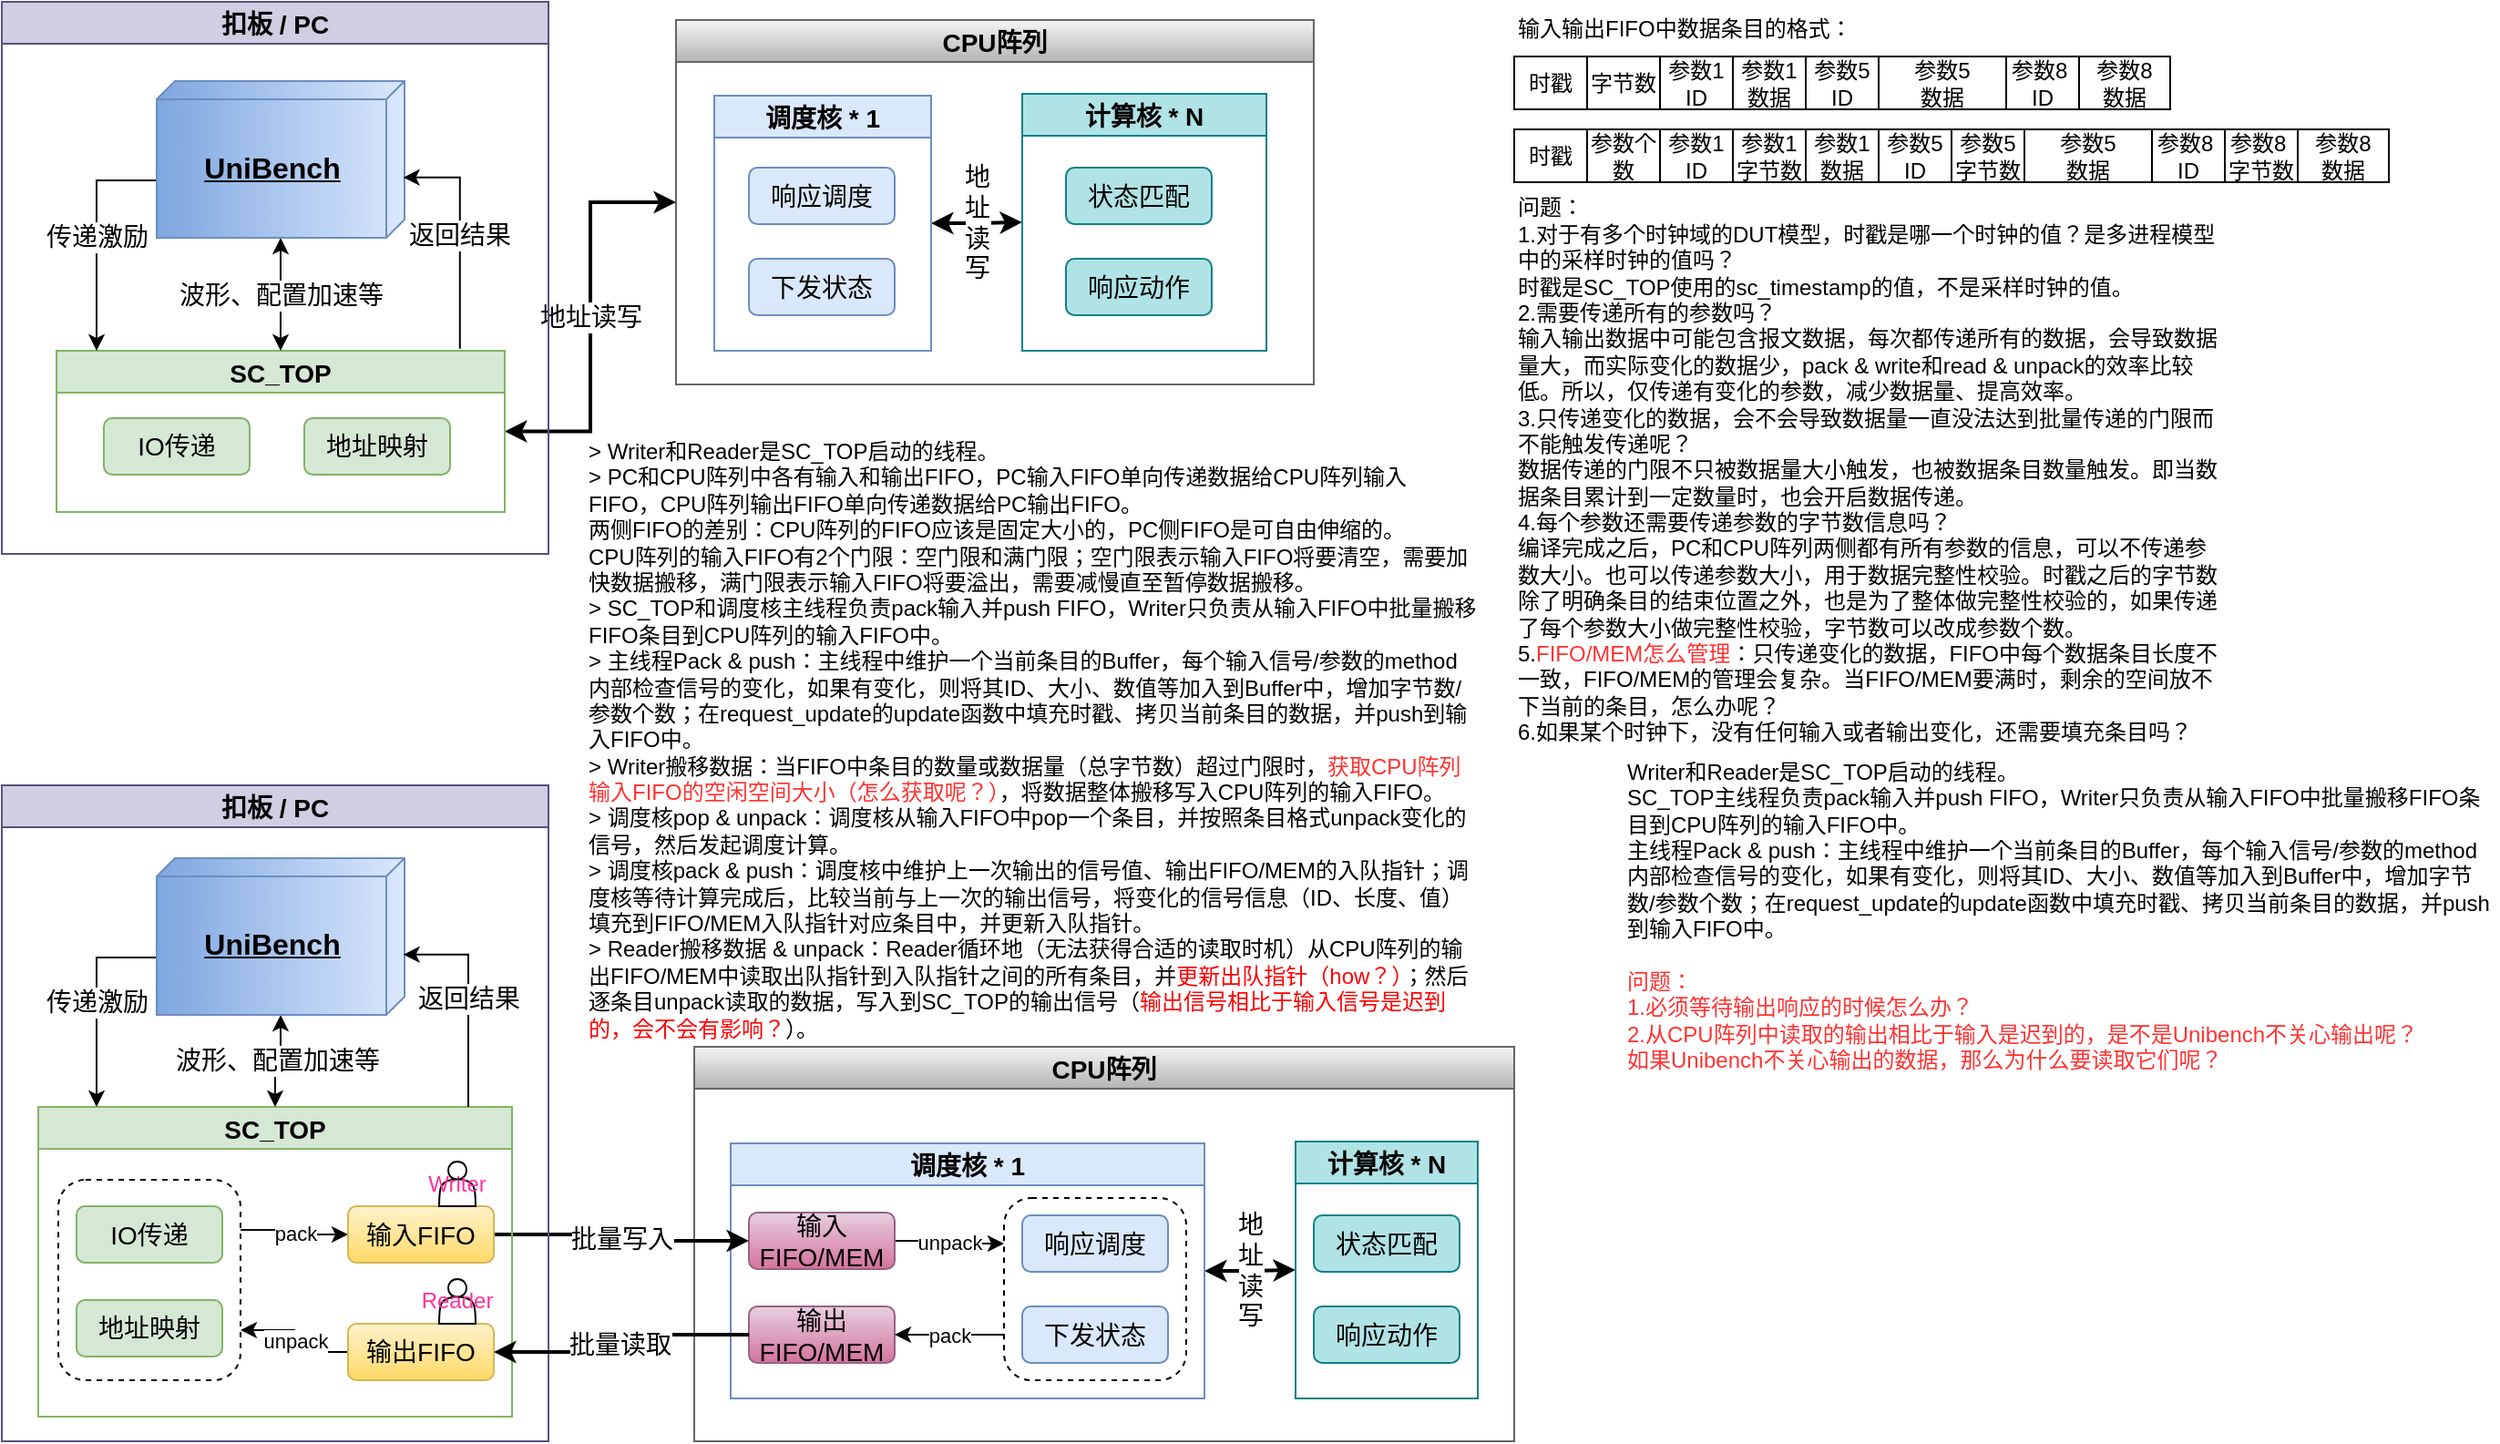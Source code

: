 <mxfile version="24.0.4" type="github">
  <diagram name="第 1 页" id="bzBQHWBgV5mlvqt9g90e">
    <mxGraphModel dx="819" dy="-401" grid="1" gridSize="10" guides="1" tooltips="1" connect="1" arrows="1" fold="1" page="1" pageScale="1" pageWidth="1169" pageHeight="827" math="0" shadow="0">
      <root>
        <mxCell id="0" />
        <mxCell id="1" parent="0" />
        <mxCell id="LjgOpnGmxGzKYRoascXe-18" value="CPU阵列" style="swimlane;fontSize=14;fillColor=#f5f5f5;strokeColor=#666666;gradientColor=#b3b3b3;" vertex="1" parent="1">
          <mxGeometry x="390" y="850" width="350" height="200" as="geometry" />
        </mxCell>
        <mxCell id="LjgOpnGmxGzKYRoascXe-19" value="地&lt;br&gt;址&lt;br&gt;读&lt;br&gt;写" style="edgeStyle=orthogonalEdgeStyle;rounded=0;orthogonalLoop=1;jettySize=auto;html=1;exitX=1;exitY=0.5;exitDx=0;exitDy=0;entryX=0;entryY=0.5;entryDx=0;entryDy=0;strokeWidth=2;fontSize=14;startArrow=classic;startFill=1;" edge="1" parent="LjgOpnGmxGzKYRoascXe-18" source="LjgOpnGmxGzKYRoascXe-20" target="LjgOpnGmxGzKYRoascXe-42">
          <mxGeometry relative="1" as="geometry" />
        </mxCell>
        <mxCell id="LjgOpnGmxGzKYRoascXe-20" value="调度核 * 1" style="swimlane;fontSize=14;fillColor=#dae8fc;strokeColor=#6c8ebf;" vertex="1" parent="LjgOpnGmxGzKYRoascXe-18">
          <mxGeometry x="21" y="41.5" width="119" height="140" as="geometry" />
        </mxCell>
        <mxCell id="LjgOpnGmxGzKYRoascXe-97" value="响应调度" style="rounded=1;whiteSpace=wrap;html=1;fontSize=14;fillColor=#dae8fc;strokeColor=#6c8ebf;" vertex="1" parent="LjgOpnGmxGzKYRoascXe-20">
          <mxGeometry x="19" y="39.5" width="80" height="31" as="geometry" />
        </mxCell>
        <mxCell id="LjgOpnGmxGzKYRoascXe-98" value="下发状态" style="rounded=1;whiteSpace=wrap;html=1;fontSize=14;fillColor=#dae8fc;strokeColor=#6c8ebf;" vertex="1" parent="LjgOpnGmxGzKYRoascXe-20">
          <mxGeometry x="19" y="89.5" width="80" height="31" as="geometry" />
        </mxCell>
        <mxCell id="LjgOpnGmxGzKYRoascXe-42" value="计算核 * N" style="swimlane;fontSize=14;fillColor=#b0e3e6;strokeColor=#0e8088;" vertex="1" parent="LjgOpnGmxGzKYRoascXe-18">
          <mxGeometry x="190" y="40.5" width="134" height="141" as="geometry" />
        </mxCell>
        <mxCell id="LjgOpnGmxGzKYRoascXe-99" value="状态匹配" style="rounded=1;whiteSpace=wrap;html=1;fontSize=14;fillColor=#b0e3e6;strokeColor=#0e8088;" vertex="1" parent="LjgOpnGmxGzKYRoascXe-42">
          <mxGeometry x="24" y="40.5" width="80" height="31" as="geometry" />
        </mxCell>
        <mxCell id="LjgOpnGmxGzKYRoascXe-100" value="响应动作" style="rounded=1;whiteSpace=wrap;html=1;fontSize=14;fillColor=#b0e3e6;strokeColor=#0e8088;" vertex="1" parent="LjgOpnGmxGzKYRoascXe-42">
          <mxGeometry x="24" y="90.5" width="80" height="31" as="geometry" />
        </mxCell>
        <mxCell id="LjgOpnGmxGzKYRoascXe-64" value="地址读写" style="edgeStyle=orthogonalEdgeStyle;rounded=0;orthogonalLoop=1;jettySize=auto;html=1;exitX=1;exitY=0.5;exitDx=0;exitDy=0;fontSize=14;startArrow=classic;startFill=1;strokeWidth=2;entryX=0;entryY=0.5;entryDx=0;entryDy=0;" edge="1" parent="1" source="LjgOpnGmxGzKYRoascXe-66" target="LjgOpnGmxGzKYRoascXe-18">
          <mxGeometry x="0.002" relative="1" as="geometry">
            <mxPoint x="265" y="1140" as="sourcePoint" />
            <mxPoint x="570" y="927" as="targetPoint" />
            <mxPoint as="offset" />
          </mxGeometry>
        </mxCell>
        <mxCell id="LjgOpnGmxGzKYRoascXe-65" value="扣板 / PC" style="swimlane;fontSize=14;fillColor=#d0cee2;strokeColor=#56517e;" vertex="1" parent="1">
          <mxGeometry x="20" y="840" width="300" height="303" as="geometry" />
        </mxCell>
        <mxCell id="LjgOpnGmxGzKYRoascXe-66" value="SC_TOP" style="swimlane;fontSize=14;fillColor=#d5e8d4;strokeColor=#82b366;" vertex="1" parent="LjgOpnGmxGzKYRoascXe-65">
          <mxGeometry x="30" y="191.5" width="246" height="88.5" as="geometry" />
        </mxCell>
        <mxCell id="LjgOpnGmxGzKYRoascXe-90" value="地址映射" style="rounded=1;whiteSpace=wrap;html=1;fontSize=14;fillColor=#d5e8d4;strokeColor=#82b366;" vertex="1" parent="LjgOpnGmxGzKYRoascXe-66">
          <mxGeometry x="136" y="37" width="80" height="31" as="geometry" />
        </mxCell>
        <mxCell id="LjgOpnGmxGzKYRoascXe-91" value="IO传递" style="rounded=1;whiteSpace=wrap;html=1;fontSize=14;fillColor=#d5e8d4;strokeColor=#82b366;" vertex="1" parent="LjgOpnGmxGzKYRoascXe-66">
          <mxGeometry x="26" y="37" width="80" height="31" as="geometry" />
        </mxCell>
        <mxCell id="LjgOpnGmxGzKYRoascXe-93" value="传递激励" style="edgeStyle=orthogonalEdgeStyle;rounded=0;orthogonalLoop=1;jettySize=auto;html=1;fontSize=14;startArrow=none;startFill=0;" edge="1" parent="LjgOpnGmxGzKYRoascXe-65" source="LjgOpnGmxGzKYRoascXe-95" target="LjgOpnGmxGzKYRoascXe-66">
          <mxGeometry relative="1" as="geometry">
            <Array as="points">
              <mxPoint x="52" y="98" />
            </Array>
          </mxGeometry>
        </mxCell>
        <mxCell id="LjgOpnGmxGzKYRoascXe-94" value="波形、配置加速等" style="edgeStyle=orthogonalEdgeStyle;rounded=0;orthogonalLoop=1;jettySize=auto;html=1;strokeWidth=1;fontSize=14;startArrow=classic;startFill=1;" edge="1" parent="LjgOpnGmxGzKYRoascXe-65" source="LjgOpnGmxGzKYRoascXe-95" target="LjgOpnGmxGzKYRoascXe-66">
          <mxGeometry relative="1" as="geometry" />
        </mxCell>
        <mxCell id="LjgOpnGmxGzKYRoascXe-95" value="UniBench" style="verticalAlign=middle;align=center;spacingTop=8;spacingLeft=2;spacingRight=12;shape=cube;size=10;direction=south;fontStyle=5;html=1;fontSize=16;fillColor=#dae8fc;gradientColor=#7ea6e0;strokeColor=#6c8ebf;" vertex="1" parent="LjgOpnGmxGzKYRoascXe-65">
          <mxGeometry x="85" y="43.5" width="136" height="86" as="geometry" />
        </mxCell>
        <mxCell id="LjgOpnGmxGzKYRoascXe-96" value="返回结果" style="edgeStyle=orthogonalEdgeStyle;rounded=0;orthogonalLoop=1;jettySize=auto;html=1;fontSize=14;startArrow=none;startFill=0;exitX=0.9;exitY=-0.013;exitDx=0;exitDy=0;entryX=0.615;entryY=0.005;entryDx=0;entryDy=0;entryPerimeter=0;exitPerimeter=0;" edge="1" parent="LjgOpnGmxGzKYRoascXe-65" source="LjgOpnGmxGzKYRoascXe-66" target="LjgOpnGmxGzKYRoascXe-95">
          <mxGeometry relative="1" as="geometry">
            <mxPoint x="451" y="112.5" as="sourcePoint" />
            <mxPoint x="59.0" y="198.5" as="targetPoint" />
          </mxGeometry>
        </mxCell>
        <mxCell id="LjgOpnGmxGzKYRoascXe-118" value="CPU阵列" style="swimlane;fontSize=14;fillColor=#f5f5f5;strokeColor=#666666;gradientColor=#b3b3b3;" vertex="1" parent="1">
          <mxGeometry x="400" y="1413.5" width="450" height="216.5" as="geometry" />
        </mxCell>
        <mxCell id="LjgOpnGmxGzKYRoascXe-119" value="地&lt;br&gt;址&lt;br&gt;读&lt;br&gt;写" style="edgeStyle=orthogonalEdgeStyle;rounded=0;orthogonalLoop=1;jettySize=auto;html=1;exitX=1;exitY=0.5;exitDx=0;exitDy=0;entryX=0;entryY=0.5;entryDx=0;entryDy=0;strokeWidth=2;fontSize=14;startArrow=classic;startFill=1;" edge="1" parent="LjgOpnGmxGzKYRoascXe-118" source="LjgOpnGmxGzKYRoascXe-120" target="LjgOpnGmxGzKYRoascXe-123">
          <mxGeometry relative="1" as="geometry" />
        </mxCell>
        <mxCell id="LjgOpnGmxGzKYRoascXe-120" value="调度核 * 1" style="swimlane;fontSize=14;fillColor=#dae8fc;strokeColor=#6c8ebf;" vertex="1" parent="LjgOpnGmxGzKYRoascXe-118">
          <mxGeometry x="20" y="53" width="260" height="140" as="geometry" />
        </mxCell>
        <mxCell id="LjgOpnGmxGzKYRoascXe-121" value="响应调度" style="rounded=1;whiteSpace=wrap;html=1;fontSize=14;fillColor=#dae8fc;strokeColor=#6c8ebf;" vertex="1" parent="LjgOpnGmxGzKYRoascXe-120">
          <mxGeometry x="160" y="39.5" width="80" height="31" as="geometry" />
        </mxCell>
        <mxCell id="LjgOpnGmxGzKYRoascXe-122" value="下发状态" style="rounded=1;whiteSpace=wrap;html=1;fontSize=14;fillColor=#dae8fc;strokeColor=#6c8ebf;" vertex="1" parent="LjgOpnGmxGzKYRoascXe-120">
          <mxGeometry x="160" y="89.5" width="80" height="31" as="geometry" />
        </mxCell>
        <mxCell id="LjgOpnGmxGzKYRoascXe-191" value="unpack" style="edgeStyle=orthogonalEdgeStyle;rounded=0;orthogonalLoop=1;jettySize=auto;html=1;exitX=1;exitY=0.5;exitDx=0;exitDy=0;entryX=0;entryY=0.25;entryDx=0;entryDy=0;" edge="1" parent="LjgOpnGmxGzKYRoascXe-120" source="LjgOpnGmxGzKYRoascXe-137" target="LjgOpnGmxGzKYRoascXe-188">
          <mxGeometry relative="1" as="geometry" />
        </mxCell>
        <mxCell id="LjgOpnGmxGzKYRoascXe-137" value="输入FIFO/MEM" style="rounded=1;whiteSpace=wrap;html=1;fontSize=14;fillColor=#e6d0de;strokeColor=#996185;gradientColor=#d5739d;" vertex="1" parent="LjgOpnGmxGzKYRoascXe-120">
          <mxGeometry x="10" y="38" width="80" height="31" as="geometry" />
        </mxCell>
        <mxCell id="LjgOpnGmxGzKYRoascXe-138" value="输出FIFO/MEM" style="rounded=1;whiteSpace=wrap;html=1;fontSize=14;fillColor=#e6d0de;strokeColor=#996185;gradientColor=#d5739d;" vertex="1" parent="LjgOpnGmxGzKYRoascXe-120">
          <mxGeometry x="10" y="89.5" width="80" height="31" as="geometry" />
        </mxCell>
        <mxCell id="LjgOpnGmxGzKYRoascXe-192" value="pack" style="edgeStyle=orthogonalEdgeStyle;rounded=0;orthogonalLoop=1;jettySize=auto;html=1;exitX=0;exitY=0.75;exitDx=0;exitDy=0;entryX=1;entryY=0.5;entryDx=0;entryDy=0;" edge="1" parent="LjgOpnGmxGzKYRoascXe-120" source="LjgOpnGmxGzKYRoascXe-188" target="LjgOpnGmxGzKYRoascXe-138">
          <mxGeometry relative="1" as="geometry" />
        </mxCell>
        <mxCell id="LjgOpnGmxGzKYRoascXe-188" value="" style="rounded=1;whiteSpace=wrap;html=1;fillColor=none;dashed=1;" vertex="1" parent="LjgOpnGmxGzKYRoascXe-120">
          <mxGeometry x="150" y="30" width="100" height="100" as="geometry" />
        </mxCell>
        <mxCell id="LjgOpnGmxGzKYRoascXe-123" value="计算核 * N" style="swimlane;fontSize=14;fillColor=#b0e3e6;strokeColor=#0e8088;" vertex="1" parent="LjgOpnGmxGzKYRoascXe-118">
          <mxGeometry x="330" y="52" width="100" height="141" as="geometry" />
        </mxCell>
        <mxCell id="LjgOpnGmxGzKYRoascXe-124" value="状态匹配" style="rounded=1;whiteSpace=wrap;html=1;fontSize=14;fillColor=#b0e3e6;strokeColor=#0e8088;" vertex="1" parent="LjgOpnGmxGzKYRoascXe-123">
          <mxGeometry x="10" y="40.5" width="80" height="31" as="geometry" />
        </mxCell>
        <mxCell id="LjgOpnGmxGzKYRoascXe-125" value="响应动作" style="rounded=1;whiteSpace=wrap;html=1;fontSize=14;fillColor=#b0e3e6;strokeColor=#0e8088;" vertex="1" parent="LjgOpnGmxGzKYRoascXe-123">
          <mxGeometry x="10" y="90.5" width="80" height="31" as="geometry" />
        </mxCell>
        <mxCell id="LjgOpnGmxGzKYRoascXe-126" value="批量写入" style="edgeStyle=orthogonalEdgeStyle;rounded=0;orthogonalLoop=1;jettySize=auto;html=1;exitX=1;exitY=0.5;exitDx=0;exitDy=0;fontSize=14;startArrow=none;startFill=0;strokeWidth=2;entryX=0;entryY=0.5;entryDx=0;entryDy=0;" edge="1" parent="1" source="LjgOpnGmxGzKYRoascXe-135" target="LjgOpnGmxGzKYRoascXe-137">
          <mxGeometry x="0.002" relative="1" as="geometry">
            <mxPoint x="265" y="1580" as="sourcePoint" />
            <mxPoint x="570" y="1367" as="targetPoint" />
            <mxPoint as="offset" />
          </mxGeometry>
        </mxCell>
        <mxCell id="LjgOpnGmxGzKYRoascXe-127" value="扣板 / PC" style="swimlane;fontSize=14;fillColor=#d0cee2;strokeColor=#56517e;" vertex="1" parent="1">
          <mxGeometry x="20" y="1270" width="300" height="360" as="geometry" />
        </mxCell>
        <mxCell id="LjgOpnGmxGzKYRoascXe-128" value="SC_TOP" style="swimlane;fontSize=14;fillColor=#d5e8d4;strokeColor=#82b366;" vertex="1" parent="LjgOpnGmxGzKYRoascXe-127">
          <mxGeometry x="20" y="176.5" width="260" height="170" as="geometry" />
        </mxCell>
        <mxCell id="LjgOpnGmxGzKYRoascXe-129" value="地址映射" style="rounded=1;whiteSpace=wrap;html=1;fontSize=14;fillColor=#d5e8d4;strokeColor=#82b366;" vertex="1" parent="LjgOpnGmxGzKYRoascXe-128">
          <mxGeometry x="21" y="106" width="80" height="31" as="geometry" />
        </mxCell>
        <mxCell id="LjgOpnGmxGzKYRoascXe-144" value="pack" style="edgeStyle=orthogonalEdgeStyle;rounded=0;orthogonalLoop=1;jettySize=auto;html=1;exitX=1;exitY=0.25;exitDx=0;exitDy=0;" edge="1" parent="LjgOpnGmxGzKYRoascXe-128" source="LjgOpnGmxGzKYRoascXe-145" target="LjgOpnGmxGzKYRoascXe-135">
          <mxGeometry relative="1" as="geometry" />
        </mxCell>
        <mxCell id="LjgOpnGmxGzKYRoascXe-130" value="IO传递" style="rounded=1;whiteSpace=wrap;html=1;fontSize=14;fillColor=#d5e8d4;strokeColor=#82b366;" vertex="1" parent="LjgOpnGmxGzKYRoascXe-128">
          <mxGeometry x="21" y="54.5" width="80" height="31" as="geometry" />
        </mxCell>
        <mxCell id="LjgOpnGmxGzKYRoascXe-135" value="输入FIFO" style="rounded=1;whiteSpace=wrap;html=1;fontSize=14;fillColor=#fff2cc;strokeColor=#d6b656;gradientColor=#ffd966;" vertex="1" parent="LjgOpnGmxGzKYRoascXe-128">
          <mxGeometry x="170" y="54.5" width="80" height="31" as="geometry" />
        </mxCell>
        <mxCell id="LjgOpnGmxGzKYRoascXe-146" value="unpack" style="edgeStyle=orthogonalEdgeStyle;rounded=0;orthogonalLoop=1;jettySize=auto;html=1;entryX=1;entryY=0.75;entryDx=0;entryDy=0;" edge="1" parent="LjgOpnGmxGzKYRoascXe-128" source="LjgOpnGmxGzKYRoascXe-136" target="LjgOpnGmxGzKYRoascXe-145">
          <mxGeometry relative="1" as="geometry" />
        </mxCell>
        <mxCell id="LjgOpnGmxGzKYRoascXe-136" value="输出FIFO" style="rounded=1;whiteSpace=wrap;html=1;fontSize=14;fillColor=#fff2cc;strokeColor=#d6b656;gradientColor=#ffd966;" vertex="1" parent="LjgOpnGmxGzKYRoascXe-128">
          <mxGeometry x="170" y="119" width="80" height="31" as="geometry" />
        </mxCell>
        <mxCell id="LjgOpnGmxGzKYRoascXe-145" value="" style="rounded=1;whiteSpace=wrap;html=1;fillColor=none;dashed=1;" vertex="1" parent="LjgOpnGmxGzKYRoascXe-128">
          <mxGeometry x="11" y="40" width="100" height="110" as="geometry" />
        </mxCell>
        <mxCell id="LjgOpnGmxGzKYRoascXe-147" value="Writer" style="shape=actor;whiteSpace=wrap;html=1;fontColor=#FF3399;labelBackgroundColor=none;labelBorderColor=none;" vertex="1" parent="LjgOpnGmxGzKYRoascXe-128">
          <mxGeometry x="220" y="30" width="20" height="24.5" as="geometry" />
        </mxCell>
        <mxCell id="LjgOpnGmxGzKYRoascXe-148" value="Reader" style="shape=actor;whiteSpace=wrap;html=1;fontColor=#FF3399;labelBackgroundColor=none;labelBorderColor=none;" vertex="1" parent="LjgOpnGmxGzKYRoascXe-128">
          <mxGeometry x="220" y="94.5" width="20" height="24.5" as="geometry" />
        </mxCell>
        <mxCell id="LjgOpnGmxGzKYRoascXe-131" value="传递激励" style="edgeStyle=orthogonalEdgeStyle;rounded=0;orthogonalLoop=1;jettySize=auto;html=1;fontSize=14;startArrow=none;startFill=0;" edge="1" parent="LjgOpnGmxGzKYRoascXe-127" source="LjgOpnGmxGzKYRoascXe-133" target="LjgOpnGmxGzKYRoascXe-128">
          <mxGeometry relative="1" as="geometry">
            <Array as="points">
              <mxPoint x="52" y="94.5" />
            </Array>
          </mxGeometry>
        </mxCell>
        <mxCell id="LjgOpnGmxGzKYRoascXe-132" value="波形、配置加速等" style="edgeStyle=orthogonalEdgeStyle;rounded=0;orthogonalLoop=1;jettySize=auto;html=1;strokeWidth=1;fontSize=14;startArrow=classic;startFill=1;" edge="1" parent="LjgOpnGmxGzKYRoascXe-127" source="LjgOpnGmxGzKYRoascXe-133" target="LjgOpnGmxGzKYRoascXe-128">
          <mxGeometry relative="1" as="geometry" />
        </mxCell>
        <mxCell id="LjgOpnGmxGzKYRoascXe-133" value="UniBench" style="verticalAlign=middle;align=center;spacingTop=8;spacingLeft=2;spacingRight=12;shape=cube;size=10;direction=south;fontStyle=5;html=1;fontSize=16;fillColor=#dae8fc;gradientColor=#7ea6e0;strokeColor=#6c8ebf;" vertex="1" parent="LjgOpnGmxGzKYRoascXe-127">
          <mxGeometry x="85" y="40" width="136" height="86" as="geometry" />
        </mxCell>
        <mxCell id="LjgOpnGmxGzKYRoascXe-134" value="返回结果" style="edgeStyle=orthogonalEdgeStyle;rounded=0;orthogonalLoop=1;jettySize=auto;html=1;fontSize=14;startArrow=none;startFill=0;entryX=0.615;entryY=0.005;entryDx=0;entryDy=0;entryPerimeter=0;" edge="1" parent="LjgOpnGmxGzKYRoascXe-127" source="LjgOpnGmxGzKYRoascXe-128" target="LjgOpnGmxGzKYRoascXe-133">
          <mxGeometry relative="1" as="geometry">
            <mxPoint x="451" y="109" as="sourcePoint" />
            <mxPoint x="59.0" y="195" as="targetPoint" />
            <Array as="points">
              <mxPoint x="256" y="92.5" />
            </Array>
          </mxGeometry>
        </mxCell>
        <mxCell id="LjgOpnGmxGzKYRoascXe-139" value="批量读取" style="edgeStyle=orthogonalEdgeStyle;rounded=0;orthogonalLoop=1;jettySize=auto;html=1;exitX=1;exitY=0.5;exitDx=0;exitDy=0;fontSize=14;startArrow=classic;startFill=1;strokeWidth=2;entryX=0;entryY=0.5;entryDx=0;entryDy=0;endArrow=none;endFill=0;" edge="1" parent="1" source="LjgOpnGmxGzKYRoascXe-136" target="LjgOpnGmxGzKYRoascXe-138">
          <mxGeometry x="-0.075" y="4" relative="1" as="geometry">
            <mxPoint x="290" y="1534" as="sourcePoint" />
            <mxPoint x="480" y="1460" as="targetPoint" />
            <mxPoint as="offset" />
          </mxGeometry>
        </mxCell>
        <mxCell id="LjgOpnGmxGzKYRoascXe-149" value="&lt;div&gt;&lt;span style=&quot;background-color: initial;&quot;&gt;Writer和Reader是SC_TOP启动的线程。&lt;/span&gt;&lt;/div&gt;&lt;div&gt;&lt;span style=&quot;background-color: initial;&quot;&gt;SC_TOP主线程负责pack输入并push FIFO，Writer只负责从输入FIFO中批量搬移FIFO条目到CPU阵列的输入FIFO中。&lt;/span&gt;&lt;/div&gt;&lt;div&gt;&lt;span style=&quot;background-color: initial;&quot;&gt;主线程Pack &amp;amp; push：主线程中维护一个当前条目的Buffer，每个输入信号/参数的method内部检查信号的变化，如果有变化，则将其ID、大小、数值等加入到Buffer中，增加字节数/参数个数；在request_update的update函数中填充时戳、拷贝当前条目的数据，并push到输入FIFO中。&lt;/span&gt;&lt;/div&gt;&lt;div&gt;&lt;span style=&quot;background-color: initial;&quot;&gt;&lt;br&gt;&lt;/span&gt;&lt;/div&gt;&lt;div&gt;&lt;font color=&quot;#ff3333&quot;&gt;&lt;span style=&quot;background-color: initial;&quot;&gt;问题：&lt;/span&gt;&lt;br&gt;&lt;/font&gt;&lt;/div&gt;&lt;div&gt;&lt;font color=&quot;#ff3333&quot;&gt;1.必须等待输出响应的时候怎么办？&lt;/font&gt;&lt;/div&gt;&lt;div&gt;&lt;font color=&quot;#ff3333&quot;&gt;2.从CPU阵列中读取的输出相比于输入是迟到的，是不是Unibench不关心输出呢？&lt;/font&gt;&lt;/div&gt;&lt;font color=&quot;#ff3333&quot;&gt;如果Unibench不关心输出的数据，那么为什么要读取它们呢？&lt;/font&gt;&lt;div&gt;&lt;br&gt;&lt;div&gt;&lt;br&gt;&lt;/div&gt;&lt;/div&gt;" style="text;html=1;align=left;verticalAlign=middle;whiteSpace=wrap;rounded=0;" vertex="1" parent="1">
          <mxGeometry x="910" y="1241" width="480" height="229" as="geometry" />
        </mxCell>
        <mxCell id="LjgOpnGmxGzKYRoascXe-150" value="时戳" style="rounded=0;whiteSpace=wrap;html=1;" vertex="1" parent="1">
          <mxGeometry x="850" y="870" width="40" height="29" as="geometry" />
        </mxCell>
        <mxCell id="LjgOpnGmxGzKYRoascXe-164" value="字节数" style="rounded=0;whiteSpace=wrap;html=1;" vertex="1" parent="1">
          <mxGeometry x="890" y="870" width="40" height="29" as="geometry" />
        </mxCell>
        <mxCell id="LjgOpnGmxGzKYRoascXe-165" value="参数1&lt;div&gt;ID&lt;/div&gt;" style="rounded=0;whiteSpace=wrap;html=1;" vertex="1" parent="1">
          <mxGeometry x="930" y="870" width="40" height="29" as="geometry" />
        </mxCell>
        <mxCell id="LjgOpnGmxGzKYRoascXe-166" value="参数1&lt;div&gt;数据&lt;/div&gt;" style="rounded=0;whiteSpace=wrap;html=1;" vertex="1" parent="1">
          <mxGeometry x="970" y="870" width="40" height="29" as="geometry" />
        </mxCell>
        <mxCell id="LjgOpnGmxGzKYRoascXe-167" value="参数5&lt;div&gt;ID&lt;/div&gt;" style="rounded=0;whiteSpace=wrap;html=1;" vertex="1" parent="1">
          <mxGeometry x="1010" y="870" width="40" height="29" as="geometry" />
        </mxCell>
        <mxCell id="LjgOpnGmxGzKYRoascXe-168" value="参数5&lt;div&gt;&lt;span style=&quot;background-color: initial;&quot;&gt;数据&lt;/span&gt;&lt;/div&gt;" style="rounded=0;whiteSpace=wrap;html=1;" vertex="1" parent="1">
          <mxGeometry x="1050" y="870" width="70" height="29" as="geometry" />
        </mxCell>
        <mxCell id="LjgOpnGmxGzKYRoascXe-169" value="参数8&amp;nbsp;&lt;div&gt;ID&lt;/div&gt;" style="rounded=0;whiteSpace=wrap;html=1;" vertex="1" parent="1">
          <mxGeometry x="1120" y="870" width="40" height="29" as="geometry" />
        </mxCell>
        <mxCell id="LjgOpnGmxGzKYRoascXe-170" value="参数8&lt;div&gt;数&lt;span style=&quot;background-color: initial;&quot;&gt;据&lt;/span&gt;&lt;/div&gt;" style="rounded=0;whiteSpace=wrap;html=1;" vertex="1" parent="1">
          <mxGeometry x="1160" y="870" width="50" height="29" as="geometry" />
        </mxCell>
        <mxCell id="LjgOpnGmxGzKYRoascXe-171" value="&lt;span style=&quot;&quot;&gt;输入输出FIFO中数据条目的格式：&lt;/span&gt;" style="text;html=1;align=left;verticalAlign=middle;whiteSpace=wrap;rounded=0;" vertex="1" parent="1">
          <mxGeometry x="850" y="840" width="370" height="30" as="geometry" />
        </mxCell>
        <mxCell id="LjgOpnGmxGzKYRoascXe-172" value="&lt;span style=&quot;&quot;&gt;问题：&lt;/span&gt;&lt;div&gt;&lt;span style=&quot;&quot;&gt;1.对于有多个时钟域的DUT模型，时戳是哪一个时钟的值？是多进程模型中的采样时钟的值吗？&lt;/span&gt;&lt;/div&gt;&lt;div&gt;时戳是SC_TOP使用的sc_timestamp的值，不是采样时钟的值。&lt;/div&gt;&lt;div&gt;2.需要传递所有的参数吗？&lt;/div&gt;&lt;div&gt;输入输出数据中可能包含报文数据，每次都传递所有的数据，会导致数据量大，而实际变化的数据少，pack &amp;amp; write和read &amp;amp; unpack的效率比较低。所以，仅传递有变化的参数，减少数据量、提高效率。&lt;/div&gt;&lt;div&gt;3.只传递变化的数据，会不会导致数据量一直没法达到批量传递的门限而不能触发传递呢？&lt;/div&gt;&lt;div&gt;数据传递的门限不只被数据量大小触发，也被数据条目数量触发。即当数据条目累计到一定数量时，也会开启数据传递。&lt;/div&gt;&lt;div&gt;4.每个参数还需要传递参数的字节数信息吗？&lt;/div&gt;&lt;div&gt;编译完成之后，PC和CPU阵列两侧都有&lt;span style=&quot;background-color: initial;&quot;&gt;所有&lt;/span&gt;&lt;span style=&quot;background-color: initial;&quot;&gt;参数的信息，可以不传递参数大小。也可以传递参数大小，用于数据完整性校验。时戳之后的字节数除了明确条目的结束位置之外，也是为了整体做完整性校验的，如果传递了每个参数大小做完整性校验，字节数可以改成参数个数。&lt;/span&gt;&lt;/div&gt;&lt;div&gt;&lt;span style=&quot;background-color: initial;&quot;&gt;5.&lt;font color=&quot;#ff3333&quot;&gt;FIFO/MEM怎么管理&lt;/font&gt;：只传递变化的数据，FIFO中每个数据条目长度不一致，FIFO/MEM的管理会复杂。当FIFO/MEM要满时，剩余的空间放不下当前的条目，怎么办呢？&lt;/span&gt;&lt;/div&gt;&lt;div&gt;&lt;span style=&quot;background-color: initial;&quot;&gt;6.如果某个时钟下，没有任何输入或者输出变化，还需要填充条目吗？&lt;/span&gt;&lt;/div&gt;" style="text;html=1;align=left;verticalAlign=middle;whiteSpace=wrap;rounded=0;" vertex="1" parent="1">
          <mxGeometry x="850" y="943" width="390" height="307" as="geometry" />
        </mxCell>
        <mxCell id="LjgOpnGmxGzKYRoascXe-175" value="时戳" style="rounded=0;whiteSpace=wrap;html=1;" vertex="1" parent="1">
          <mxGeometry x="850" y="910" width="40" height="29" as="geometry" />
        </mxCell>
        <mxCell id="LjgOpnGmxGzKYRoascXe-176" value="参数个数" style="rounded=0;whiteSpace=wrap;html=1;" vertex="1" parent="1">
          <mxGeometry x="890" y="910" width="40" height="29" as="geometry" />
        </mxCell>
        <mxCell id="LjgOpnGmxGzKYRoascXe-177" value="参数1&lt;div&gt;ID&lt;/div&gt;" style="rounded=0;whiteSpace=wrap;html=1;" vertex="1" parent="1">
          <mxGeometry x="930" y="910" width="40" height="29" as="geometry" />
        </mxCell>
        <mxCell id="LjgOpnGmxGzKYRoascXe-178" value="参数1&lt;div&gt;数据&lt;/div&gt;" style="rounded=0;whiteSpace=wrap;html=1;" vertex="1" parent="1">
          <mxGeometry x="1010" y="910" width="40" height="29" as="geometry" />
        </mxCell>
        <mxCell id="LjgOpnGmxGzKYRoascXe-179" value="参数5&lt;div&gt;ID&lt;/div&gt;" style="rounded=0;whiteSpace=wrap;html=1;" vertex="1" parent="1">
          <mxGeometry x="1050" y="910" width="40" height="29" as="geometry" />
        </mxCell>
        <mxCell id="LjgOpnGmxGzKYRoascXe-180" value="参数5&lt;div&gt;&lt;span style=&quot;background-color: initial;&quot;&gt;数据&lt;/span&gt;&lt;/div&gt;" style="rounded=0;whiteSpace=wrap;html=1;" vertex="1" parent="1">
          <mxGeometry x="1130" y="910" width="70" height="29" as="geometry" />
        </mxCell>
        <mxCell id="LjgOpnGmxGzKYRoascXe-181" value="参数8&amp;nbsp;&lt;div&gt;ID&lt;/div&gt;" style="rounded=0;whiteSpace=wrap;html=1;" vertex="1" parent="1">
          <mxGeometry x="1200" y="910" width="40" height="29" as="geometry" />
        </mxCell>
        <mxCell id="LjgOpnGmxGzKYRoascXe-182" value="参数8&lt;div&gt;数&lt;span style=&quot;background-color: initial;&quot;&gt;据&lt;/span&gt;&lt;/div&gt;" style="rounded=0;whiteSpace=wrap;html=1;" vertex="1" parent="1">
          <mxGeometry x="1280" y="910" width="50" height="29" as="geometry" />
        </mxCell>
        <mxCell id="LjgOpnGmxGzKYRoascXe-183" value="参数1&lt;div&gt;字节数&lt;/div&gt;" style="rounded=0;whiteSpace=wrap;html=1;" vertex="1" parent="1">
          <mxGeometry x="970" y="910" width="40" height="29" as="geometry" />
        </mxCell>
        <mxCell id="LjgOpnGmxGzKYRoascXe-184" value="参数5&lt;div&gt;字节数&lt;/div&gt;" style="rounded=0;whiteSpace=wrap;html=1;" vertex="1" parent="1">
          <mxGeometry x="1090" y="910" width="40" height="29" as="geometry" />
        </mxCell>
        <mxCell id="LjgOpnGmxGzKYRoascXe-186" value="参数8&amp;nbsp;&lt;div&gt;字节数&lt;/div&gt;" style="rounded=0;whiteSpace=wrap;html=1;" vertex="1" parent="1">
          <mxGeometry x="1240" y="910" width="40" height="29" as="geometry" />
        </mxCell>
        <mxCell id="LjgOpnGmxGzKYRoascXe-187" value="&lt;div&gt;&lt;span style=&quot;background-color: initial;&quot;&gt;&amp;gt; Writer和Reader是SC_TOP启动的线程。&lt;/span&gt;&lt;/div&gt;&lt;div&gt;&lt;span style=&quot;background-color: initial;&quot;&gt;&amp;gt; PC和CPU阵列中各有输入和输出FIFO，PC输入FIFO单向传递数据给CPU阵列输入FIFO，CPU阵列输出FIFO单向传递数据给PC输出FIFO。&lt;/span&gt;&lt;br&gt;&lt;/div&gt;&lt;div&gt;两侧FIFO的差别：&lt;span style=&quot;background-color: initial;&quot;&gt;CPU阵列的FIFO应该是固定大小的，&lt;/span&gt;&lt;span style=&quot;background-color: initial;&quot;&gt;PC侧FIFO&lt;/span&gt;&lt;span style=&quot;background-color: initial;&quot;&gt;是可自由伸缩的。&lt;/span&gt;&lt;/div&gt;&lt;div&gt;CPU阵列的输入FIFO有2个门限：空门限和满门限；空门限表示输入FIFO将要清空，需要加快数据搬移，满门限表示输入FIFO将要溢出，需要减慢直至暂停数据搬移。&lt;br&gt;&lt;/div&gt;&lt;div&gt;&amp;gt;&amp;nbsp;&lt;span style=&quot;background-color: initial;&quot;&gt;SC_TOP和调度核主线程负责pack输入并push FIFO，Writer只负责从输入FIFO中批量搬移FIFO条目到CPU阵列的输入FIFO中。&lt;/span&gt;&lt;/div&gt;&lt;div&gt;&lt;span style=&quot;background-color: initial;&quot;&gt;&amp;gt; 主线程Pack &amp;amp; push：主线程中维护一个当前条目的Buffer，每个输入信号/参数的method内部检查信号的变化，如果有变化，则将其ID、大小、数值等加入到Buffer中，增加字节数/参数个数；在request_update的update函数中填充时戳、拷贝当前条目的数据，并push到输入FIFO中。&lt;/span&gt;&lt;/div&gt;&lt;div&gt;&amp;gt; Writer搬移数据：当FIFO中条目的数量或数据量（总字节数）超过门限时，&lt;font color=&quot;#ff3333&quot;&gt;获取CPU阵列输入FIFO的空闲空间大小（怎么获取呢？）&lt;/font&gt;，将数据整体搬移写入CPU阵列的输入FIFO。&lt;/div&gt;&lt;div&gt;&amp;gt; 调度核pop &amp;amp; unpack：调度核从输入FIFO中pop一个条目，并按照条目格式unpack变化的信号，然后发起调度计算。&lt;/div&gt;&lt;div&gt;&amp;gt; 调度核pack &amp;amp; push：调度核中维护上一次输出的信号值、输出FIFO/MEM的入队指针；调度核等待计算完成后，比较当前与上一次的输出信号，将变化的信号信息（ID、长度、值）填充到FIFO/MEM入队指针对应条目中，并更新入队指针。&lt;/div&gt;&lt;div&gt;&amp;gt; Reader搬移数据 &amp;amp; unpack：Reader循环地（无法获得合适的读取时机&lt;span style=&quot;background-color: initial;&quot;&gt;）从CPU阵列的输出FIFO/MEM中读取出队指针到入队指针之间的所有条目，并&lt;font color=&quot;#ff0000&quot;&gt;更新出队指针（how？）&lt;/font&gt;；然后逐条目unpack读取的数据，写入到SC_TOP的输出信号（&lt;font color=&quot;#ff0000&quot;&gt;输出信号相比于输入信号是迟到的，会不会有影响？&lt;/font&gt;）。&lt;/span&gt;&lt;/div&gt;" style="text;html=1;align=left;verticalAlign=middle;whiteSpace=wrap;rounded=0;" vertex="1" parent="1">
          <mxGeometry x="340" y="1080" width="490" height="330" as="geometry" />
        </mxCell>
      </root>
    </mxGraphModel>
  </diagram>
</mxfile>
